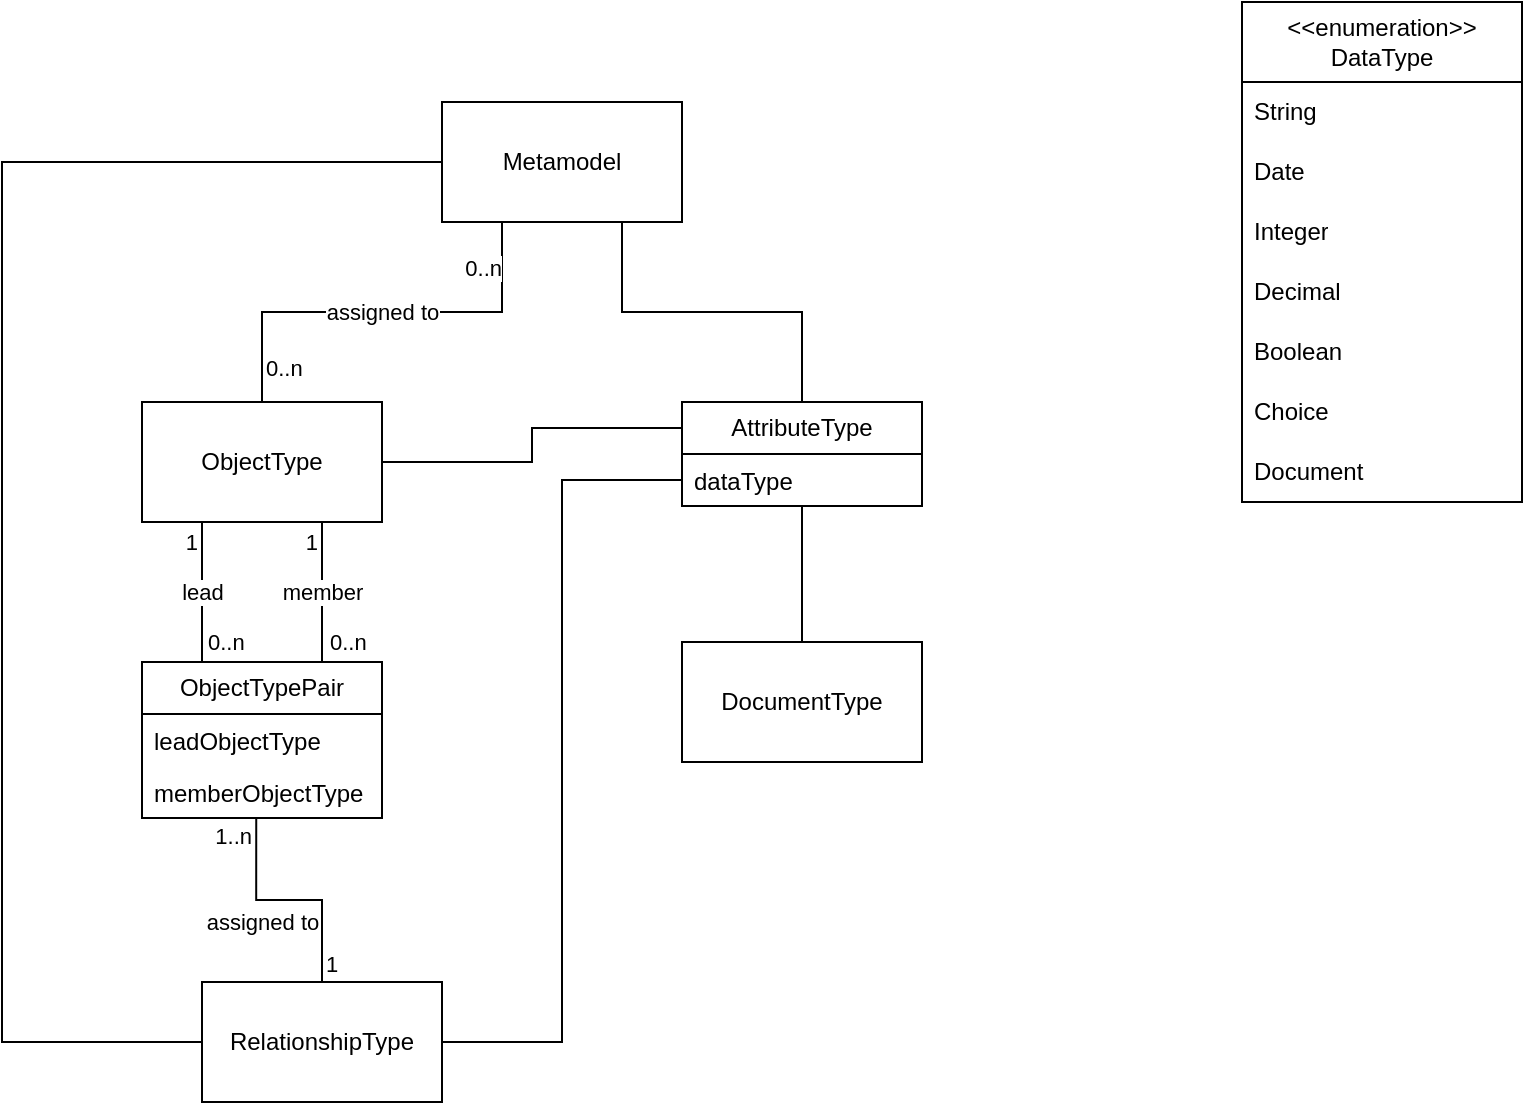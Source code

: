 <mxfile version="27.1.4">
  <diagram name="Page-1" id="9rcodylAwwVrUN-X1gJT">
    <mxGraphModel dx="1034" dy="655" grid="1" gridSize="10" guides="1" tooltips="1" connect="1" arrows="1" fold="1" page="1" pageScale="1" pageWidth="1654" pageHeight="1169" math="0" shadow="0">
      <root>
        <mxCell id="0" />
        <mxCell id="1" parent="0" />
        <mxCell id="uqeSv6-m39k5DNi3RoAW-1" value="Metamodel" style="rounded=0;whiteSpace=wrap;html=1;" vertex="1" parent="1">
          <mxGeometry x="480" y="130" width="120" height="60" as="geometry" />
        </mxCell>
        <mxCell id="uqeSv6-m39k5DNi3RoAW-2" value="ObjectType" style="rounded=0;whiteSpace=wrap;html=1;" vertex="1" parent="1">
          <mxGeometry x="330" y="280" width="120" height="60" as="geometry" />
        </mxCell>
        <mxCell id="uqeSv6-m39k5DNi3RoAW-3" value="RelationshipType" style="rounded=0;whiteSpace=wrap;html=1;" vertex="1" parent="1">
          <mxGeometry x="360" y="570" width="120" height="60" as="geometry" />
        </mxCell>
        <mxCell id="uqeSv6-m39k5DNi3RoAW-5" value="DocumentType" style="rounded=0;whiteSpace=wrap;html=1;" vertex="1" parent="1">
          <mxGeometry x="600" y="400" width="120" height="60" as="geometry" />
        </mxCell>
        <mxCell id="uqeSv6-m39k5DNi3RoAW-8" style="edgeStyle=orthogonalEdgeStyle;rounded=0;orthogonalLoop=1;jettySize=auto;html=1;exitX=0;exitY=0.5;exitDx=0;exitDy=0;endArrow=none;startFill=0;entryX=0;entryY=0.5;entryDx=0;entryDy=0;" edge="1" parent="1" source="uqeSv6-m39k5DNi3RoAW-1" target="uqeSv6-m39k5DNi3RoAW-3">
          <mxGeometry relative="1" as="geometry">
            <mxPoint x="240" y="330" as="sourcePoint" />
            <mxPoint x="440" y="330" as="targetPoint" />
            <Array as="points">
              <mxPoint x="260" y="160" />
              <mxPoint x="260" y="600" />
            </Array>
          </mxGeometry>
        </mxCell>
        <mxCell id="uqeSv6-m39k5DNi3RoAW-9" style="edgeStyle=orthogonalEdgeStyle;rounded=0;orthogonalLoop=1;jettySize=auto;html=1;exitX=0.75;exitY=1;exitDx=0;exitDy=0;endArrow=none;startFill=0;entryX=0.5;entryY=0;entryDx=0;entryDy=0;" edge="1" parent="1" source="uqeSv6-m39k5DNi3RoAW-1" target="uqeSv6-m39k5DNi3RoAW-25">
          <mxGeometry relative="1" as="geometry">
            <mxPoint x="280" y="400" as="sourcePoint" />
            <mxPoint x="320" y="630" as="targetPoint" />
          </mxGeometry>
        </mxCell>
        <mxCell id="uqeSv6-m39k5DNi3RoAW-10" style="edgeStyle=orthogonalEdgeStyle;rounded=0;orthogonalLoop=1;jettySize=auto;html=1;exitX=0.5;exitY=1;exitDx=0;exitDy=0;endArrow=none;startFill=0;entryX=0.5;entryY=0;entryDx=0;entryDy=0;" edge="1" parent="1" source="uqeSv6-m39k5DNi3RoAW-25" target="uqeSv6-m39k5DNi3RoAW-5">
          <mxGeometry relative="1" as="geometry">
            <mxPoint x="440" y="630" as="sourcePoint" />
            <mxPoint x="860" y="830" as="targetPoint" />
          </mxGeometry>
        </mxCell>
        <mxCell id="uqeSv6-m39k5DNi3RoAW-19" value="&amp;lt;&amp;lt;enumeration&amp;gt;&amp;gt;&lt;div&gt;DataType&lt;/div&gt;" style="swimlane;fontStyle=0;childLayout=stackLayout;horizontal=1;startSize=40;horizontalStack=0;resizeParent=1;resizeParentMax=0;resizeLast=0;collapsible=1;marginBottom=0;whiteSpace=wrap;html=1;" vertex="1" parent="1">
          <mxGeometry x="880" y="80" width="140" height="250" as="geometry">
            <mxRectangle x="900" y="280" width="60" height="30" as="alternateBounds" />
          </mxGeometry>
        </mxCell>
        <mxCell id="uqeSv6-m39k5DNi3RoAW-20" value="String" style="text;strokeColor=none;fillColor=none;align=left;verticalAlign=middle;spacingLeft=4;spacingRight=4;overflow=hidden;points=[[0,0.5],[1,0.5]];portConstraint=eastwest;rotatable=0;whiteSpace=wrap;html=1;" vertex="1" parent="uqeSv6-m39k5DNi3RoAW-19">
          <mxGeometry y="40" width="140" height="30" as="geometry" />
        </mxCell>
        <mxCell id="uqeSv6-m39k5DNi3RoAW-21" value="Date" style="text;strokeColor=none;fillColor=none;align=left;verticalAlign=middle;spacingLeft=4;spacingRight=4;overflow=hidden;points=[[0,0.5],[1,0.5]];portConstraint=eastwest;rotatable=0;whiteSpace=wrap;html=1;" vertex="1" parent="uqeSv6-m39k5DNi3RoAW-19">
          <mxGeometry y="70" width="140" height="30" as="geometry" />
        </mxCell>
        <mxCell id="uqeSv6-m39k5DNi3RoAW-30" value="Integer" style="text;strokeColor=none;fillColor=none;align=left;verticalAlign=middle;spacingLeft=4;spacingRight=4;overflow=hidden;points=[[0,0.5],[1,0.5]];portConstraint=eastwest;rotatable=0;whiteSpace=wrap;html=1;" vertex="1" parent="uqeSv6-m39k5DNi3RoAW-19">
          <mxGeometry y="100" width="140" height="30" as="geometry" />
        </mxCell>
        <mxCell id="uqeSv6-m39k5DNi3RoAW-29" value="Decimal" style="text;strokeColor=none;fillColor=none;align=left;verticalAlign=middle;spacingLeft=4;spacingRight=4;overflow=hidden;points=[[0,0.5],[1,0.5]];portConstraint=eastwest;rotatable=0;whiteSpace=wrap;html=1;" vertex="1" parent="uqeSv6-m39k5DNi3RoAW-19">
          <mxGeometry y="130" width="140" height="30" as="geometry" />
        </mxCell>
        <mxCell id="uqeSv6-m39k5DNi3RoAW-24" value="Boolean" style="text;strokeColor=none;fillColor=none;align=left;verticalAlign=middle;spacingLeft=4;spacingRight=4;overflow=hidden;points=[[0,0.5],[1,0.5]];portConstraint=eastwest;rotatable=0;whiteSpace=wrap;html=1;" vertex="1" parent="uqeSv6-m39k5DNi3RoAW-19">
          <mxGeometry y="160" width="140" height="30" as="geometry" />
        </mxCell>
        <mxCell id="uqeSv6-m39k5DNi3RoAW-23" value="Choice" style="text;strokeColor=none;fillColor=none;align=left;verticalAlign=middle;spacingLeft=4;spacingRight=4;overflow=hidden;points=[[0,0.5],[1,0.5]];portConstraint=eastwest;rotatable=0;whiteSpace=wrap;html=1;" vertex="1" parent="uqeSv6-m39k5DNi3RoAW-19">
          <mxGeometry y="190" width="140" height="30" as="geometry" />
        </mxCell>
        <mxCell id="uqeSv6-m39k5DNi3RoAW-22" value="Document" style="text;strokeColor=none;fillColor=none;align=left;verticalAlign=middle;spacingLeft=4;spacingRight=4;overflow=hidden;points=[[0,0.5],[1,0.5]];portConstraint=eastwest;rotatable=0;whiteSpace=wrap;html=1;" vertex="1" parent="uqeSv6-m39k5DNi3RoAW-19">
          <mxGeometry y="220" width="140" height="30" as="geometry" />
        </mxCell>
        <mxCell id="uqeSv6-m39k5DNi3RoAW-25" value="AttributeType" style="swimlane;fontStyle=0;childLayout=stackLayout;horizontal=1;startSize=26;fillColor=none;horizontalStack=0;resizeParent=1;resizeParentMax=0;resizeLast=0;collapsible=1;marginBottom=0;whiteSpace=wrap;html=1;" vertex="1" parent="1">
          <mxGeometry x="600" y="280" width="120" height="52" as="geometry">
            <mxRectangle x="520" y="360" width="110" height="30" as="alternateBounds" />
          </mxGeometry>
        </mxCell>
        <mxCell id="uqeSv6-m39k5DNi3RoAW-26" value="dataType" style="text;strokeColor=none;fillColor=none;align=left;verticalAlign=top;spacingLeft=4;spacingRight=4;overflow=hidden;rotatable=0;points=[[0,0.5],[1,0.5]];portConstraint=eastwest;whiteSpace=wrap;html=1;" vertex="1" parent="uqeSv6-m39k5DNi3RoAW-25">
          <mxGeometry y="26" width="120" height="26" as="geometry" />
        </mxCell>
        <mxCell id="uqeSv6-m39k5DNi3RoAW-38" style="edgeStyle=orthogonalEdgeStyle;rounded=0;orthogonalLoop=1;jettySize=auto;html=1;exitX=0;exitY=0.25;exitDx=0;exitDy=0;endArrow=none;startFill=0;entryX=1;entryY=0.5;entryDx=0;entryDy=0;" edge="1" parent="1" source="uqeSv6-m39k5DNi3RoAW-25" target="uqeSv6-m39k5DNi3RoAW-2">
          <mxGeometry relative="1" as="geometry">
            <mxPoint x="690" y="260" as="sourcePoint" />
            <mxPoint x="520" y="580" as="targetPoint" />
          </mxGeometry>
        </mxCell>
        <mxCell id="uqeSv6-m39k5DNi3RoAW-39" style="edgeStyle=orthogonalEdgeStyle;rounded=0;orthogonalLoop=1;jettySize=auto;html=1;exitX=0;exitY=0.75;exitDx=0;exitDy=0;endArrow=none;startFill=0;entryX=1;entryY=0.5;entryDx=0;entryDy=0;" edge="1" parent="1" source="uqeSv6-m39k5DNi3RoAW-25" target="uqeSv6-m39k5DNi3RoAW-3">
          <mxGeometry relative="1" as="geometry">
            <mxPoint x="690" y="400" as="sourcePoint" />
            <mxPoint x="490" y="402" as="targetPoint" />
          </mxGeometry>
        </mxCell>
        <mxCell id="uqeSv6-m39k5DNi3RoAW-45" value="assigned to" style="endArrow=none;html=1;endSize=12;startArrow=none;startSize=14;startFill=0;edgeStyle=orthogonalEdgeStyle;rounded=0;entryX=0.25;entryY=1;entryDx=0;entryDy=0;exitX=0.5;exitY=0;exitDx=0;exitDy=0;" edge="1" parent="1" source="uqeSv6-m39k5DNi3RoAW-2" target="uqeSv6-m39k5DNi3RoAW-1">
          <mxGeometry relative="1" as="geometry">
            <mxPoint x="170" y="240" as="sourcePoint" />
            <mxPoint x="330" y="240" as="targetPoint" />
          </mxGeometry>
        </mxCell>
        <mxCell id="uqeSv6-m39k5DNi3RoAW-46" value="0..n" style="edgeLabel;resizable=0;html=1;align=left;verticalAlign=top;" connectable="0" vertex="1" parent="uqeSv6-m39k5DNi3RoAW-45">
          <mxGeometry x="-1" relative="1" as="geometry">
            <mxPoint y="-30" as="offset" />
          </mxGeometry>
        </mxCell>
        <mxCell id="uqeSv6-m39k5DNi3RoAW-47" value="0..n" style="edgeLabel;resizable=0;html=1;align=right;verticalAlign=top;" connectable="0" vertex="1" parent="uqeSv6-m39k5DNi3RoAW-45">
          <mxGeometry x="1" relative="1" as="geometry">
            <mxPoint y="10" as="offset" />
          </mxGeometry>
        </mxCell>
        <mxCell id="uqeSv6-m39k5DNi3RoAW-49" value="ObjectTypePair" style="swimlane;fontStyle=0;childLayout=stackLayout;horizontal=1;startSize=26;fillColor=none;horizontalStack=0;resizeParent=1;resizeParentMax=0;resizeLast=0;collapsible=1;marginBottom=0;whiteSpace=wrap;html=1;" vertex="1" parent="1">
          <mxGeometry x="330" y="410" width="120" height="78" as="geometry">
            <mxRectangle x="520" y="360" width="110" height="30" as="alternateBounds" />
          </mxGeometry>
        </mxCell>
        <mxCell id="uqeSv6-m39k5DNi3RoAW-50" value="leadObjectType" style="text;strokeColor=none;fillColor=none;align=left;verticalAlign=top;spacingLeft=4;spacingRight=4;overflow=hidden;rotatable=0;points=[[0,0.5],[1,0.5]];portConstraint=eastwest;whiteSpace=wrap;html=1;" vertex="1" parent="uqeSv6-m39k5DNi3RoAW-49">
          <mxGeometry y="26" width="120" height="26" as="geometry" />
        </mxCell>
        <mxCell id="uqeSv6-m39k5DNi3RoAW-51" value="memberObjectType" style="text;strokeColor=none;fillColor=none;align=left;verticalAlign=top;spacingLeft=4;spacingRight=4;overflow=hidden;rotatable=0;points=[[0,0.5],[1,0.5]];portConstraint=eastwest;whiteSpace=wrap;html=1;" vertex="1" parent="uqeSv6-m39k5DNi3RoAW-49">
          <mxGeometry y="52" width="120" height="26" as="geometry" />
        </mxCell>
        <mxCell id="uqeSv6-m39k5DNi3RoAW-54" value="lead" style="endArrow=none;html=1;endSize=12;startArrow=none;startSize=14;startFill=0;edgeStyle=orthogonalEdgeStyle;rounded=0;entryX=0.25;entryY=1;entryDx=0;entryDy=0;exitX=0.25;exitY=0;exitDx=0;exitDy=0;" edge="1" parent="1" source="uqeSv6-m39k5DNi3RoAW-49" target="uqeSv6-m39k5DNi3RoAW-2">
          <mxGeometry relative="1" as="geometry">
            <mxPoint x="490" y="320" as="sourcePoint" />
            <mxPoint x="610" y="230" as="targetPoint" />
          </mxGeometry>
        </mxCell>
        <mxCell id="uqeSv6-m39k5DNi3RoAW-55" value="0..n" style="edgeLabel;resizable=0;html=1;align=left;verticalAlign=top;" connectable="0" vertex="1" parent="uqeSv6-m39k5DNi3RoAW-54">
          <mxGeometry x="-1" relative="1" as="geometry">
            <mxPoint x="1" y="-23" as="offset" />
          </mxGeometry>
        </mxCell>
        <mxCell id="uqeSv6-m39k5DNi3RoAW-56" value="1" style="edgeLabel;resizable=0;html=1;align=right;verticalAlign=top;" connectable="0" vertex="1" parent="uqeSv6-m39k5DNi3RoAW-54">
          <mxGeometry x="1" relative="1" as="geometry">
            <mxPoint x="-2" y="-3" as="offset" />
          </mxGeometry>
        </mxCell>
        <mxCell id="uqeSv6-m39k5DNi3RoAW-57" value="member" style="endArrow=none;html=1;endSize=12;startArrow=none;startSize=14;startFill=0;edgeStyle=orthogonalEdgeStyle;rounded=0;entryX=0.75;entryY=1;entryDx=0;entryDy=0;exitX=0.75;exitY=0;exitDx=0;exitDy=0;" edge="1" parent="1" source="uqeSv6-m39k5DNi3RoAW-49" target="uqeSv6-m39k5DNi3RoAW-2">
          <mxGeometry relative="1" as="geometry">
            <mxPoint x="450" y="460" as="sourcePoint" />
            <mxPoint x="450" y="390" as="targetPoint" />
          </mxGeometry>
        </mxCell>
        <mxCell id="uqeSv6-m39k5DNi3RoAW-58" value="0..n" style="edgeLabel;resizable=0;html=1;align=left;verticalAlign=top;" connectable="0" vertex="1" parent="uqeSv6-m39k5DNi3RoAW-57">
          <mxGeometry x="-1" relative="1" as="geometry">
            <mxPoint x="2" y="-23" as="offset" />
          </mxGeometry>
        </mxCell>
        <mxCell id="uqeSv6-m39k5DNi3RoAW-59" value="1" style="edgeLabel;resizable=0;html=1;align=right;verticalAlign=top;" connectable="0" vertex="1" parent="uqeSv6-m39k5DNi3RoAW-57">
          <mxGeometry x="1" relative="1" as="geometry">
            <mxPoint x="-2" y="-3" as="offset" />
          </mxGeometry>
        </mxCell>
        <mxCell id="uqeSv6-m39k5DNi3RoAW-60" value="assigned to" style="endArrow=none;html=1;endSize=12;startArrow=none;startSize=14;startFill=0;edgeStyle=orthogonalEdgeStyle;rounded=0;entryX=0.476;entryY=0.995;entryDx=0;entryDy=0;exitX=0.5;exitY=0;exitDx=0;exitDy=0;entryPerimeter=0;" edge="1" parent="1" source="uqeSv6-m39k5DNi3RoAW-3" target="uqeSv6-m39k5DNi3RoAW-51">
          <mxGeometry x="0.235" y="11" relative="1" as="geometry">
            <mxPoint x="490" y="390" as="sourcePoint" />
            <mxPoint x="610" y="300" as="targetPoint" />
            <mxPoint as="offset" />
          </mxGeometry>
        </mxCell>
        <mxCell id="uqeSv6-m39k5DNi3RoAW-61" value="1" style="edgeLabel;resizable=0;html=1;align=left;verticalAlign=top;" connectable="0" vertex="1" parent="uqeSv6-m39k5DNi3RoAW-60">
          <mxGeometry x="-1" relative="1" as="geometry">
            <mxPoint y="-22" as="offset" />
          </mxGeometry>
        </mxCell>
        <mxCell id="uqeSv6-m39k5DNi3RoAW-62" value="1..n" style="edgeLabel;resizable=0;html=1;align=right;verticalAlign=top;" connectable="0" vertex="1" parent="uqeSv6-m39k5DNi3RoAW-60">
          <mxGeometry x="1" relative="1" as="geometry">
            <mxPoint x="-2" y="-4" as="offset" />
          </mxGeometry>
        </mxCell>
      </root>
    </mxGraphModel>
  </diagram>
</mxfile>
